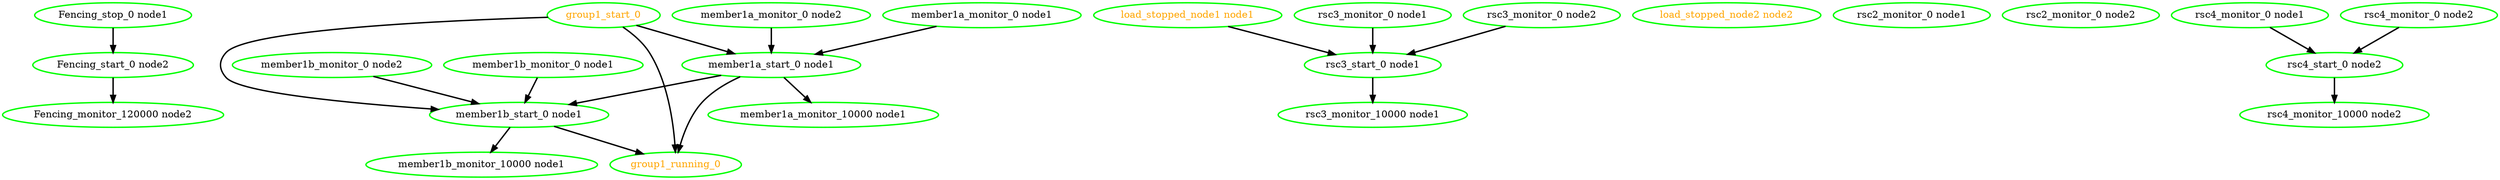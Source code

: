  digraph "g" {
"Fencing_monitor_120000 node2" [ style=bold color="green" fontcolor="black"]
"Fencing_start_0 node2" -> "Fencing_monitor_120000 node2" [ style = bold]
"Fencing_start_0 node2" [ style=bold color="green" fontcolor="black"]
"Fencing_stop_0 node1" -> "Fencing_start_0 node2" [ style = bold]
"Fencing_stop_0 node1" [ style=bold color="green" fontcolor="black"]
"group1_running_0" [ style=bold color="green" fontcolor="orange"]
"group1_start_0" -> "group1_running_0" [ style = bold]
"group1_start_0" -> "member1a_start_0 node1" [ style = bold]
"group1_start_0" -> "member1b_start_0 node1" [ style = bold]
"group1_start_0" [ style=bold color="green" fontcolor="orange"]
"load_stopped_node1 node1" -> "rsc3_start_0 node1" [ style = bold]
"load_stopped_node1 node1" [ style=bold color="green" fontcolor="orange"]
"load_stopped_node2 node2" [ style=bold color="green" fontcolor="orange"]
"member1a_monitor_0 node1" -> "member1a_start_0 node1" [ style = bold]
"member1a_monitor_0 node1" [ style=bold color="green" fontcolor="black"]
"member1a_monitor_0 node2" -> "member1a_start_0 node1" [ style = bold]
"member1a_monitor_0 node2" [ style=bold color="green" fontcolor="black"]
"member1a_monitor_10000 node1" [ style=bold color="green" fontcolor="black"]
"member1a_start_0 node1" -> "group1_running_0" [ style = bold]
"member1a_start_0 node1" -> "member1a_monitor_10000 node1" [ style = bold]
"member1a_start_0 node1" -> "member1b_start_0 node1" [ style = bold]
"member1a_start_0 node1" [ style=bold color="green" fontcolor="black"]
"member1b_monitor_0 node1" -> "member1b_start_0 node1" [ style = bold]
"member1b_monitor_0 node1" [ style=bold color="green" fontcolor="black"]
"member1b_monitor_0 node2" -> "member1b_start_0 node1" [ style = bold]
"member1b_monitor_0 node2" [ style=bold color="green" fontcolor="black"]
"member1b_monitor_10000 node1" [ style=bold color="green" fontcolor="black"]
"member1b_start_0 node1" -> "group1_running_0" [ style = bold]
"member1b_start_0 node1" -> "member1b_monitor_10000 node1" [ style = bold]
"member1b_start_0 node1" [ style=bold color="green" fontcolor="black"]
"rsc2_monitor_0 node1" [ style=bold color="green" fontcolor="black"]
"rsc2_monitor_0 node2" [ style=bold color="green" fontcolor="black"]
"rsc3_monitor_0 node1" -> "rsc3_start_0 node1" [ style = bold]
"rsc3_monitor_0 node1" [ style=bold color="green" fontcolor="black"]
"rsc3_monitor_0 node2" -> "rsc3_start_0 node1" [ style = bold]
"rsc3_monitor_0 node2" [ style=bold color="green" fontcolor="black"]
"rsc3_monitor_10000 node1" [ style=bold color="green" fontcolor="black"]
"rsc3_start_0 node1" -> "rsc3_monitor_10000 node1" [ style = bold]
"rsc3_start_0 node1" [ style=bold color="green" fontcolor="black"]
"rsc4_monitor_0 node1" -> "rsc4_start_0 node2" [ style = bold]
"rsc4_monitor_0 node1" [ style=bold color="green" fontcolor="black"]
"rsc4_monitor_0 node2" -> "rsc4_start_0 node2" [ style = bold]
"rsc4_monitor_0 node2" [ style=bold color="green" fontcolor="black"]
"rsc4_monitor_10000 node2" [ style=bold color="green" fontcolor="black"]
"rsc4_start_0 node2" -> "rsc4_monitor_10000 node2" [ style = bold]
"rsc4_start_0 node2" [ style=bold color="green" fontcolor="black"]
}
